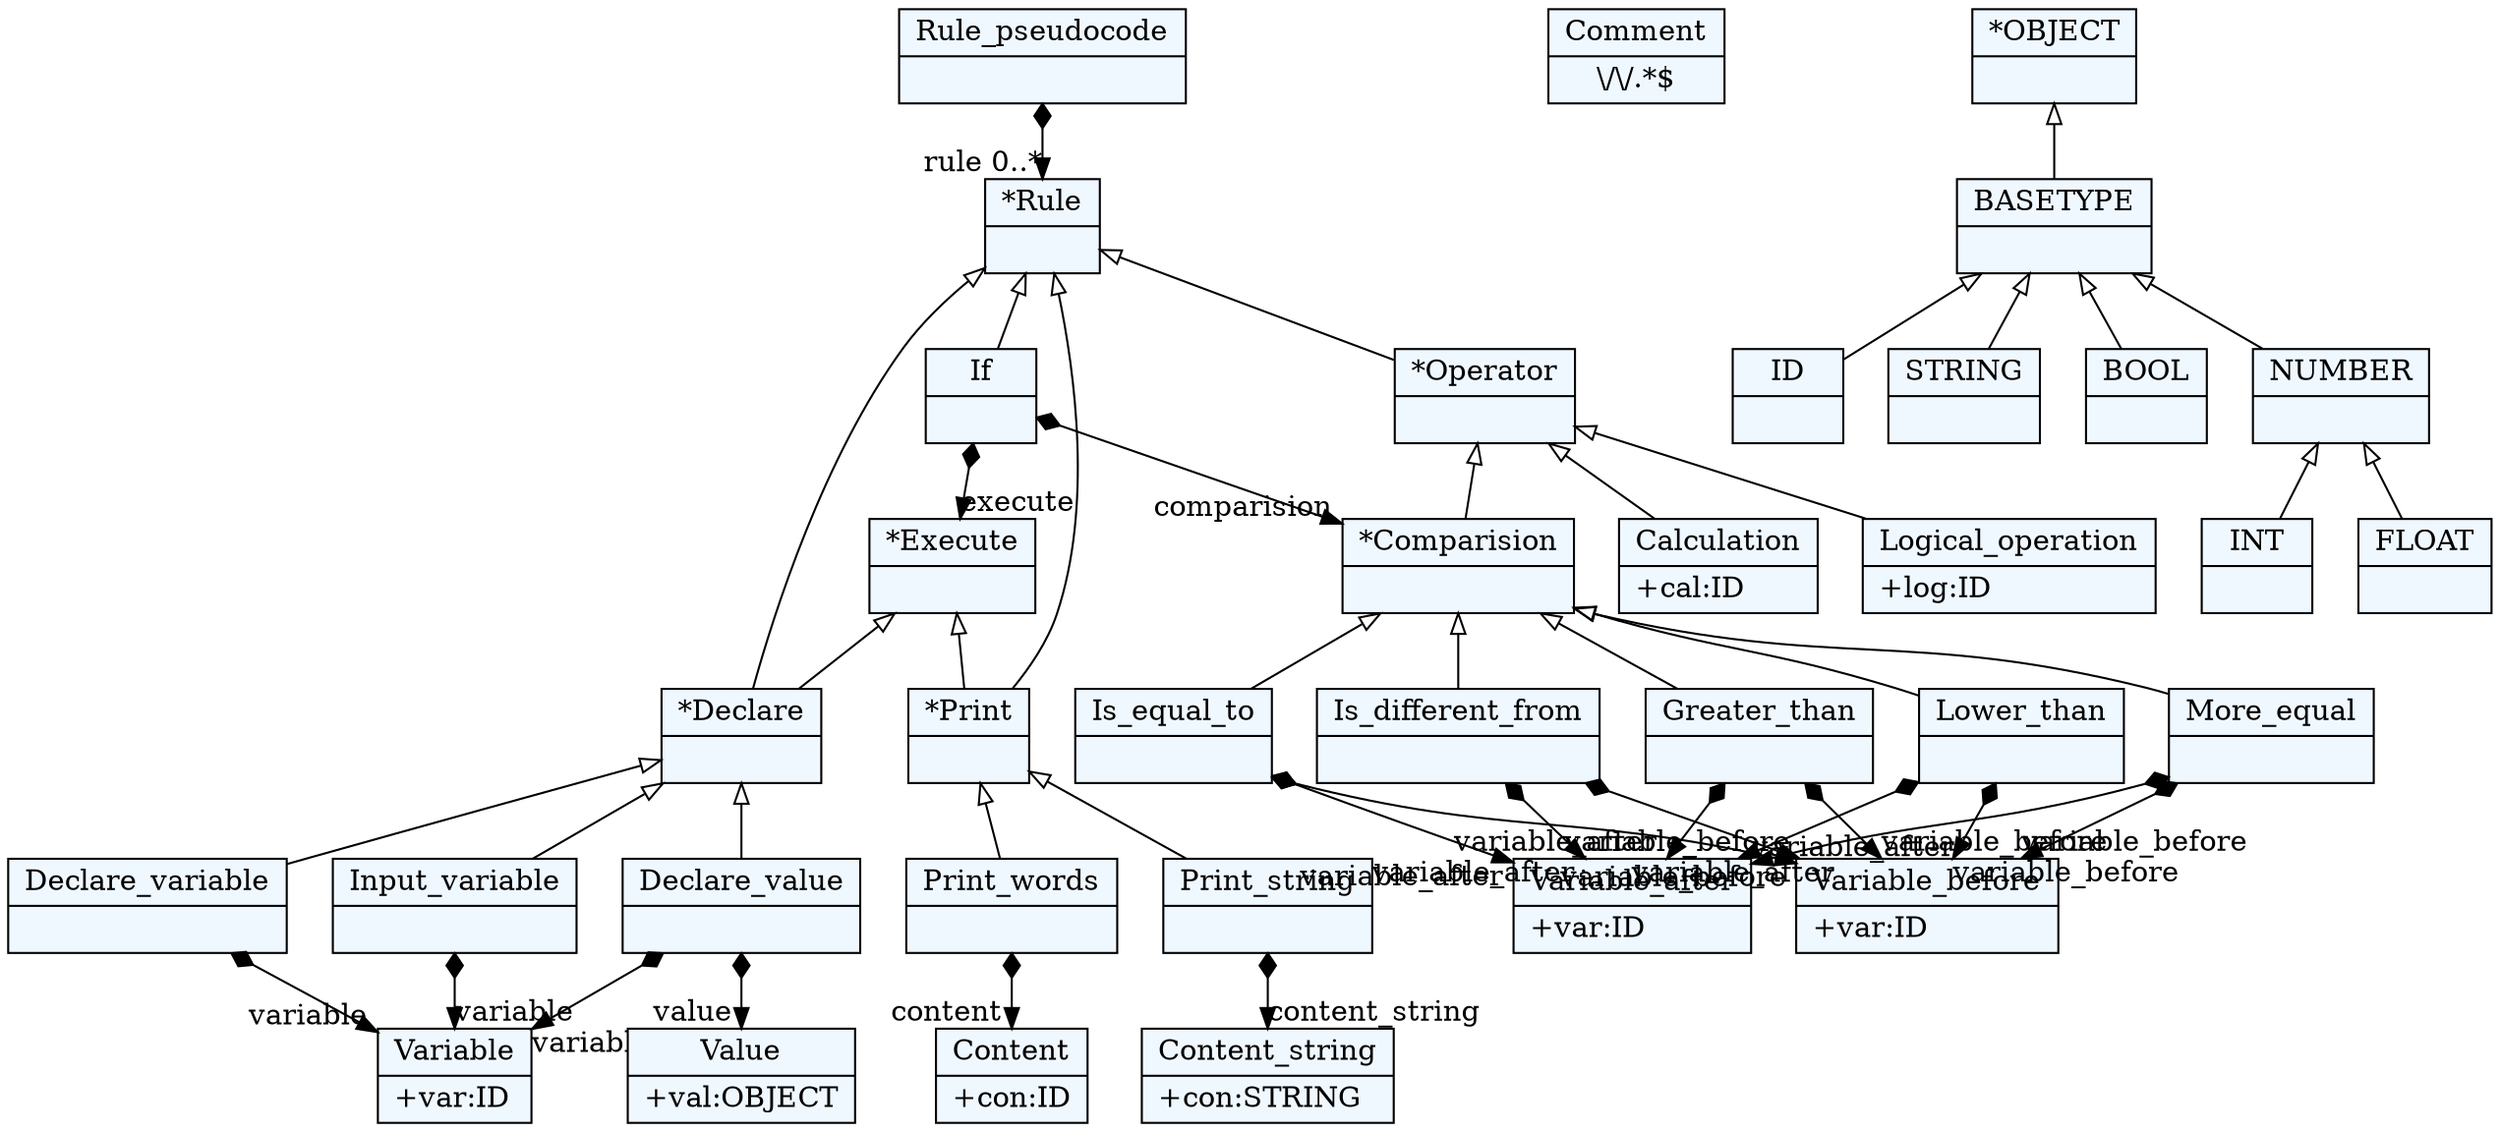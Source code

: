 
    digraph xtext {
    fontname = "Bitstream Vera Sans"
    fontsize = 8
    node[
        shape=record,
        style=filled,
        fillcolor=aliceblue
    ]
    nodesep = 0.3
    edge[dir=black,arrowtail=empty]


2533881404088 -> 2533881429576[arrowtail=diamond, dir=both, headlabel="rule 0..*"]
2533881404088[ label="{Rule_pseudocode|}"]

2533881429576[ label="{*Rule|}"]
2533881429576 -> 2533881435240 [dir=back]
2533881429576 -> 2533881434296 [dir=back]
2533881429576 -> 2533881458840 [dir=back]
2533881429576 -> 2533881358776 [dir=back]

2533881435240[ label="{*Declare|}"]
2533881435240 -> 2533881437128 [dir=back]
2533881435240 -> 2533881444680 [dir=back]
2533881435240 -> 2533881439960 [dir=back]

2533881437128 -> 2533881443736[arrowtail=diamond, dir=both, headlabel="variable "]
2533881437128[ label="{Declare_variable|}"]

2533881444680 -> 2533881443736[arrowtail=diamond, dir=both, headlabel="variable "]
2533881444680[ label="{Input_variable|}"]

2533881439960 -> 2533881443736[arrowtail=diamond, dir=both, headlabel="variable "]
2533881439960 -> 2533881447512[arrowtail=diamond, dir=both, headlabel="value "]
2533881439960[ label="{Declare_value|}"]

2533881443736[ label="{Variable|+var:ID\l}"]

2533881447512[ label="{Value|+val:OBJECT\l}"]

2533881434296[ label="{*Print|}"]
2533881434296 -> 2533881445624 [dir=back]
2533881434296 -> 2533881449400 [dir=back]

2533881445624 -> 2533881457896[arrowtail=diamond, dir=both, headlabel="content_string "]
2533881445624[ label="{Print_string|}"]

2533881449400 -> 2533881456008[arrowtail=diamond, dir=both, headlabel="content "]
2533881449400[ label="{Print_words|}"]

2533881457896[ label="{Content_string|+con:STRING\l}"]

2533881456008[ label="{Content|+con:ID\l}"]

2533881458840[ label="{*Operator|}"]
2533881458840 -> 2533881452232 [dir=back]
2533881458840 -> 2533881354056 [dir=back]
2533881458840 -> 2533881339896 [dir=back]

2533881452232[ label="{*Comparision|}"]
2533881452232 -> 2533881333288 [dir=back]
2533881452232 -> 2533881341784 [dir=back]
2533881452232 -> 2533881361608 [dir=back]
2533881452232 -> 2533881356888 [dir=back]
2533881452232 -> 2533881360664 [dir=back]

2533881333288 -> 2533881334232[arrowtail=diamond, dir=both, headlabel="variable_before "]
2533881333288 -> 2533881336120[arrowtail=diamond, dir=both, headlabel="variable_after "]
2533881333288[ label="{Greater_than|}"]

2533881341784 -> 2533881334232[arrowtail=diamond, dir=both, headlabel="variable_before "]
2533881341784 -> 2533881336120[arrowtail=diamond, dir=both, headlabel="variable_after "]
2533881341784[ label="{Lower_than|}"]

2533881361608 -> 2533881334232[arrowtail=diamond, dir=both, headlabel="variable_before "]
2533881361608 -> 2533881336120[arrowtail=diamond, dir=both, headlabel="variable_after "]
2533881361608[ label="{More_equal|}"]

2533881356888 -> 2533881334232[arrowtail=diamond, dir=both, headlabel="variable_before "]
2533881356888 -> 2533881336120[arrowtail=diamond, dir=both, headlabel="variable_after "]
2533881356888[ label="{Is_equal_to|}"]

2533881360664 -> 2533881334232[arrowtail=diamond, dir=both, headlabel="variable_before "]
2533881360664 -> 2533881336120[arrowtail=diamond, dir=both, headlabel="variable_after "]
2533881360664[ label="{Is_different_from|}"]

2533881334232[ label="{Variable_before|+var:ID\l}"]

2533881336120[ label="{Variable_after|+var:ID\l}"]

2533881358776 -> 2533881452232[arrowtail=diamond, dir=both, headlabel="comparision "]
2533881358776 -> 2533881351224[arrowtail=diamond, dir=both, headlabel="execute "]
2533881358776[ label="{If|}"]

2533881351224[ label="{*Execute|}"]
2533881351224 -> 2533881435240 [dir=back]
2533881351224 -> 2533881434296 [dir=back]

2533881354056[ label="{Calculation|+cal:ID\l}"]

2533881339896[ label="{Logical_operation|+log:ID\l}"]

2533881338008[ label="{Comment|\\/\\/.*$}"]

2533881401256[ label="{ID|}"]

2533881411640[ label="{STRING|}"]

2533881423912[ label="{BOOL|}"]

2533881424856[ label="{INT|}"]

2533881431464[ label="{FLOAT|}"]

2533881427688[ label="{NUMBER|}"]
2533881427688 -> 2533881431464 [dir=back]
2533881427688 -> 2533881424856 [dir=back]

2533881430520[ label="{BASETYPE|}"]
2533881430520 -> 2533881427688 [dir=back]
2533881430520 -> 2533881423912 [dir=back]
2533881430520 -> 2533881401256 [dir=back]
2533881430520 -> 2533881411640 [dir=back]

2533881402200[ label="{*OBJECT|}"]
2533881402200 -> 2533881430520 [dir=back]


}
